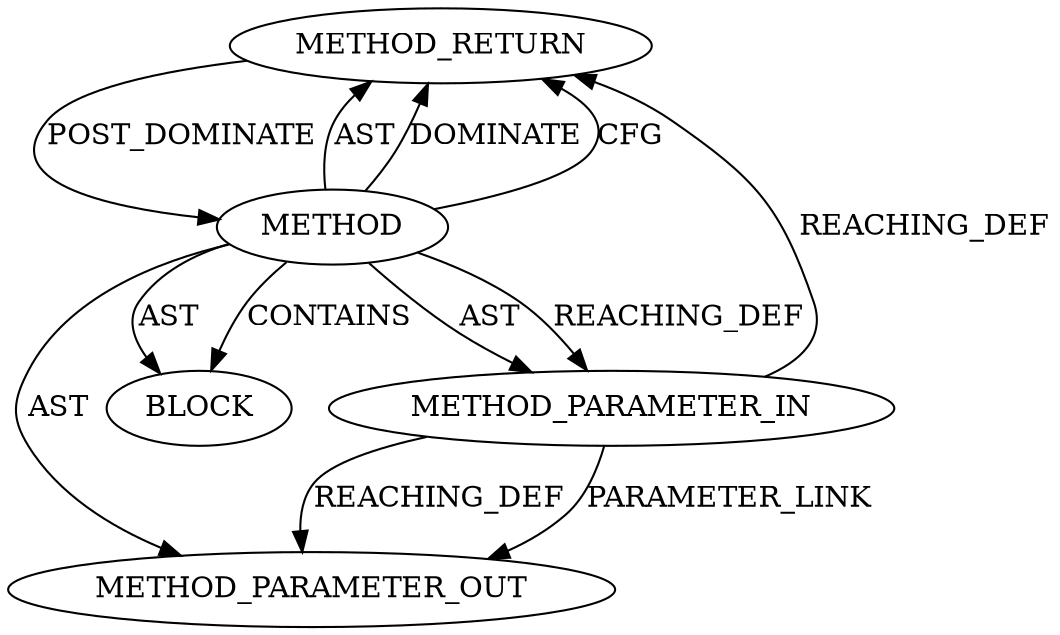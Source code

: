 digraph {
  12159 [label=METHOD_RETURN ORDER=2 CODE="RET" TYPE_FULL_NAME="ANY" EVALUATION_STRATEGY="BY_VALUE"]
  13362 [label=METHOD_PARAMETER_OUT ORDER=1 CODE="p1" IS_VARIADIC=false TYPE_FULL_NAME="ANY" EVALUATION_STRATEGY="BY_VALUE" INDEX=1 NAME="p1"]
  12158 [label=BLOCK ORDER=1 ARGUMENT_INDEX=1 CODE="<empty>" TYPE_FULL_NAME="ANY"]
  12157 [label=METHOD_PARAMETER_IN ORDER=1 CODE="p1" IS_VARIADIC=false TYPE_FULL_NAME="ANY" EVALUATION_STRATEGY="BY_VALUE" INDEX=1 NAME="p1"]
  12156 [label=METHOD AST_PARENT_TYPE="NAMESPACE_BLOCK" AST_PARENT_FULL_NAME="<global>" ORDER=0 CODE="<empty>" FULL_NAME="sendpage_ok" IS_EXTERNAL=true FILENAME="<empty>" SIGNATURE="" NAME="sendpage_ok"]
  12156 -> 12159 [label=AST ]
  12156 -> 12159 [label=DOMINATE ]
  12156 -> 12159 [label=CFG ]
  12156 -> 12157 [label=AST ]
  12156 -> 13362 [label=AST ]
  12159 -> 12156 [label=POST_DOMINATE ]
  12157 -> 13362 [label=REACHING_DEF VARIABLE="p1"]
  12157 -> 12159 [label=REACHING_DEF VARIABLE="p1"]
  12156 -> 12158 [label=AST ]
  12156 -> 12157 [label=REACHING_DEF VARIABLE=""]
  12156 -> 12158 [label=CONTAINS ]
  12157 -> 13362 [label=PARAMETER_LINK ]
}
